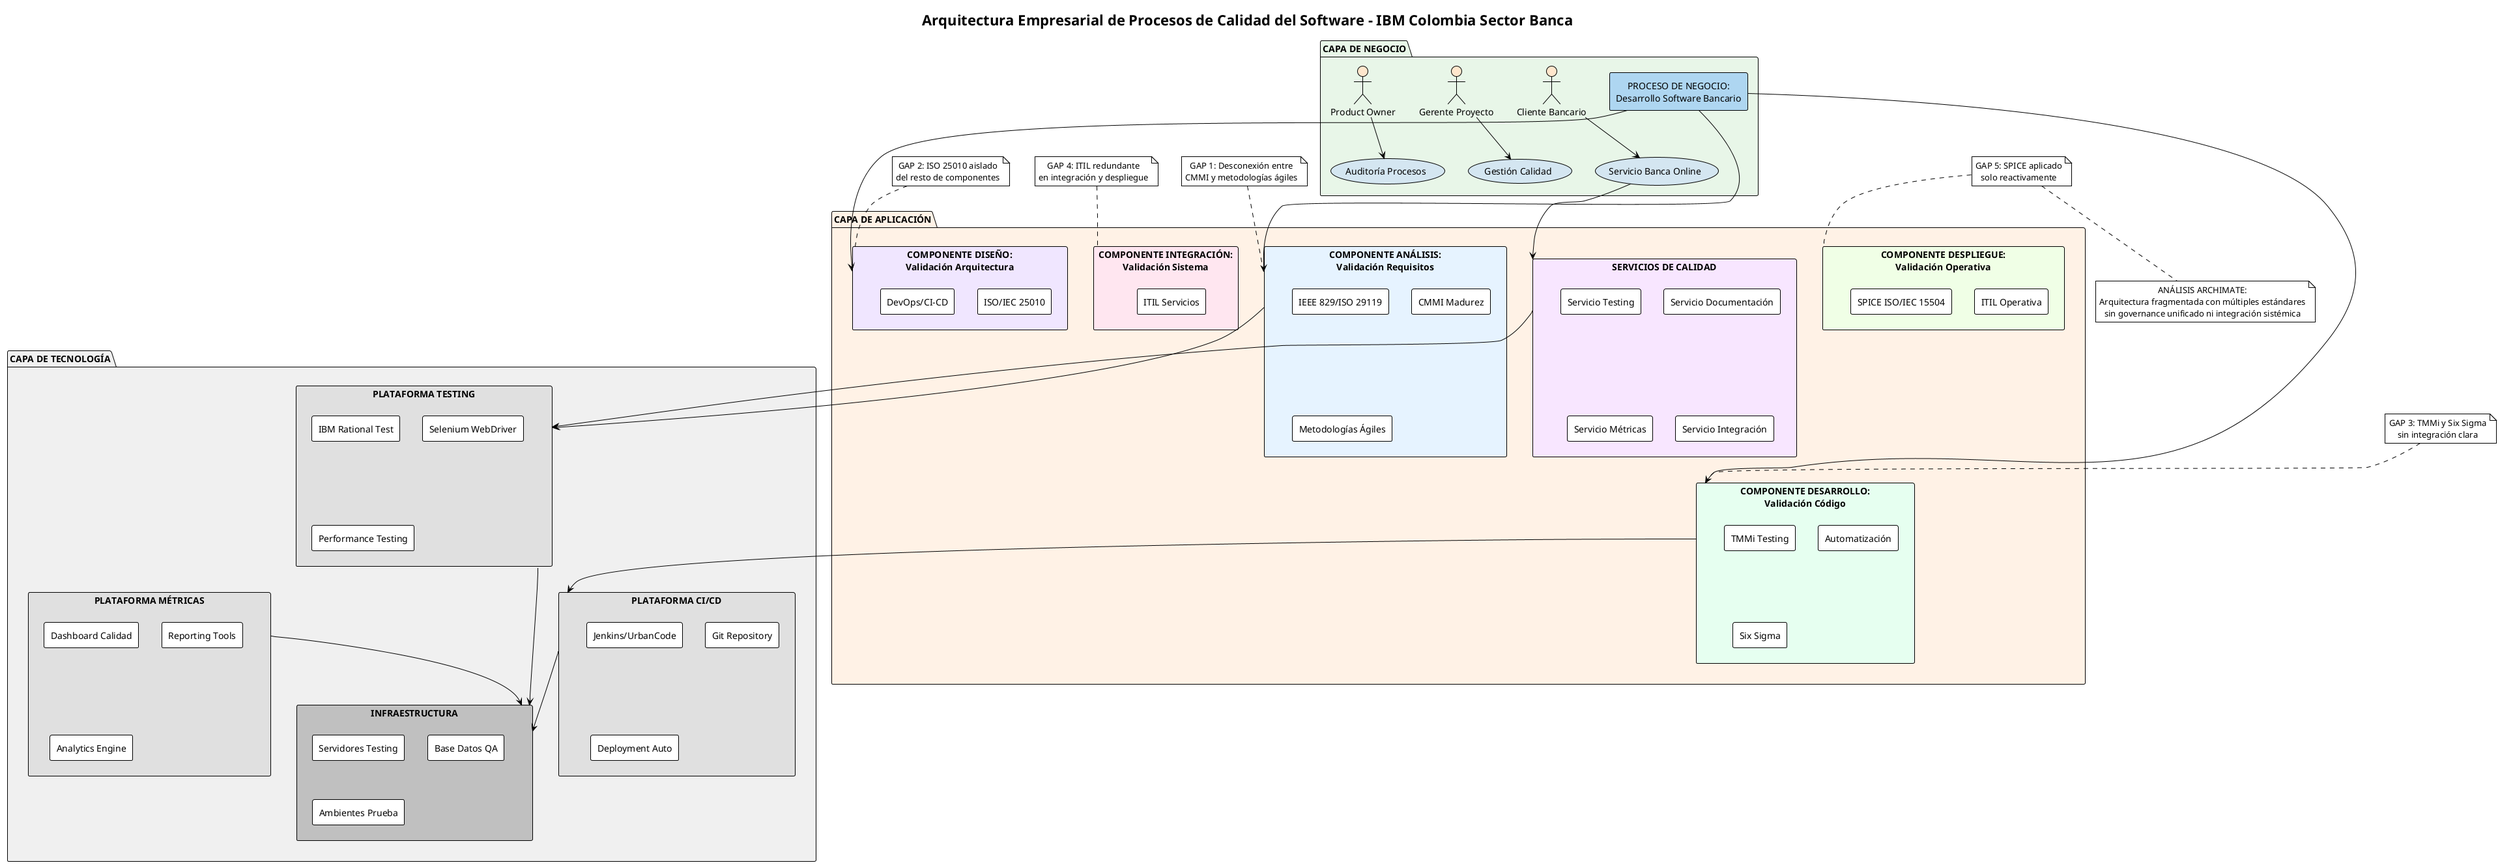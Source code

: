 @startuml IBM_Colombia_Archimate_Calidad
!theme plain
title Arquitectura Empresarial de Procesos de Calidad del Software - IBM Colombia Sector Banca

skinparam backgroundColor #FFFFFF
skinparam defaultTextAlignment center

' === CAPA DE NEGOCIO ===
package "CAPA DE NEGOCIO" as business_layer #E8F6E8 {
    actor "Cliente Bancario" as cliente #FFE6CC
    actor "Gerente Proyecto" as gerente #FFE6CC
    actor "Product Owner" as po #FFE6CC
    
    usecase "Servicio Banca Online" as servicio_banca #D4E6F1
    usecase "Gestión Calidad" as gestion_calidad #D4E6F1
    usecase "Auditoría Procesos" as auditoria #D4E6F1
    
    rectangle "PROCESO DE NEGOCIO:\nDesarrollo Software Bancario" as proceso_negocio #AED6F1
}

' === CAPA DE APLICACIÓN ===
package "CAPA DE APLICACIÓN" as application_layer #FFF2E6 {
    
    rectangle "SERVICIOS DE CALIDAD" as servicios_calidad #F8E6FF {
        rectangle "Servicio Testing" as serv_testing
        rectangle "Servicio Documentación" as serv_doc
        rectangle "Servicio Métricas" as serv_metricas
        rectangle "Servicio Integración" as serv_integracion
    }
    
    rectangle "COMPONENTE ANÁLISIS:\nValidación Requisitos" as comp_analisis #E6F3FF {
        rectangle "IEEE 829/ISO 29119" as doc_analisis
        rectangle "CMMI Madurez" as cmmi_analisis
        rectangle "Metodologías Ágiles" as agile_analisis
    }
    
    rectangle "COMPONENTE DISEÑO:\nValidación Arquitectura" as comp_diseno #F0E6FF {
        rectangle "ISO/IEC 25010" as iso_diseno
        rectangle "DevOps/CI-CD" as devops_diseno
    }
    
    rectangle "COMPONENTE DESARROLLO:\nValidación Código" as comp_desarrollo #E6FFF0 {
        rectangle "TMMi Testing" as tmmi_desarrollo
        rectangle "Automatización" as auto_desarrollo
        rectangle "Six Sigma" as sigma_desarrollo
    }
    
    rectangle "COMPONENTE INTEGRACIÓN:\nValidación Sistema" as comp_integracion #FFE6F0 {
        rectangle "ITIL Servicios" as itil_integracion
    }
    
    rectangle "COMPONENTE DESPLIEGUE:\nValidación Operativa" as comp_despliegue #F0FFE6 {
        rectangle "ITIL Operativa" as itil_despliegue
        rectangle "SPICE ISO/IEC 15504" as spice_despliegue
    }
}

' === CAPA DE TECNOLOGÍA ===
package "CAPA DE TECNOLOGÍA" as technology_layer #F0F0F0 {
    
    rectangle "PLATAFORMA TESTING" as plat_testing #E0E0E0 {
        rectangle "IBM Rational Test" as rational
        rectangle "Selenium WebDriver" as selenium
        rectangle "Performance Testing" as performance
    }
    
    rectangle "PLATAFORMA CI/CD" as plat_cicd #E0E0E0 {
        rectangle "Jenkins/UrbanCode" as jenkins
        rectangle "Git Repository" as git
        rectangle "Deployment Auto" as deploy_auto
    }
    
    rectangle "PLATAFORMA MÉTRICAS" as plat_metricas #E0E0E0 {
        rectangle "Dashboard Calidad" as dashboard
        rectangle "Reporting Tools" as reporting
        rectangle "Analytics Engine" as analytics
    }
    
    rectangle "INFRAESTRUCTURA" as infraestructura #C0C0C0 {
        rectangle "Servidores Testing" as serv_testing_tech
        rectangle "Base Datos QA" as bd_qa
        rectangle "Ambientes Prueba" as amb_prueba
    }
}

' === RELACIONES ===
cliente --> servicio_banca
gerente --> gestion_calidad
po --> auditoria

servicio_banca --> servicios_calidad
proceso_negocio --> comp_analisis
proceso_negocio --> comp_diseno
proceso_negocio --> comp_desarrollo

servicios_calidad --> plat_testing
comp_analisis --> plat_testing
comp_desarrollo --> plat_cicd

plat_testing --> infraestructura
plat_cicd --> infraestructura
plat_metricas --> infraestructura

' === PROBLEMÁTICAS IDENTIFICADAS ===
note top of comp_analisis : GAP 1: Desconexión entre\nCMMI y metodologías ágiles
note top of comp_diseno : GAP 2: ISO 25010 aislado\ndel resto de componentes
note top of comp_desarrollo : GAP 3: TMMi y Six Sigma\nsin integración clara
note top of comp_integracion : GAP 4: ITIL redundante\nen integración y despliegue
note top of comp_despliegue : GAP 5: SPICE aplicado\nsolo reactivamente

note bottom : ANÁLISIS ARCHIMATE:\nArquitectura fragmentada con múltiples estándares\nsin governance unificado ni integración sistémica

@enduml
